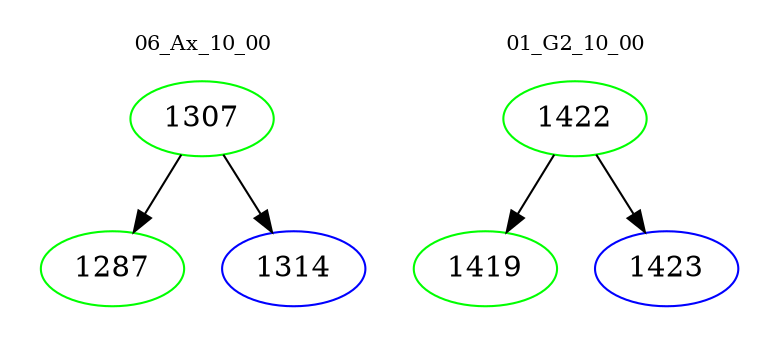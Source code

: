 digraph{
subgraph cluster_0 {
color = white
label = "06_Ax_10_00";
fontsize=10;
T0_1307 [label="1307", color="green"]
T0_1307 -> T0_1287 [color="black"]
T0_1287 [label="1287", color="green"]
T0_1307 -> T0_1314 [color="black"]
T0_1314 [label="1314", color="blue"]
}
subgraph cluster_1 {
color = white
label = "01_G2_10_00";
fontsize=10;
T1_1422 [label="1422", color="green"]
T1_1422 -> T1_1419 [color="black"]
T1_1419 [label="1419", color="green"]
T1_1422 -> T1_1423 [color="black"]
T1_1423 [label="1423", color="blue"]
}
}
